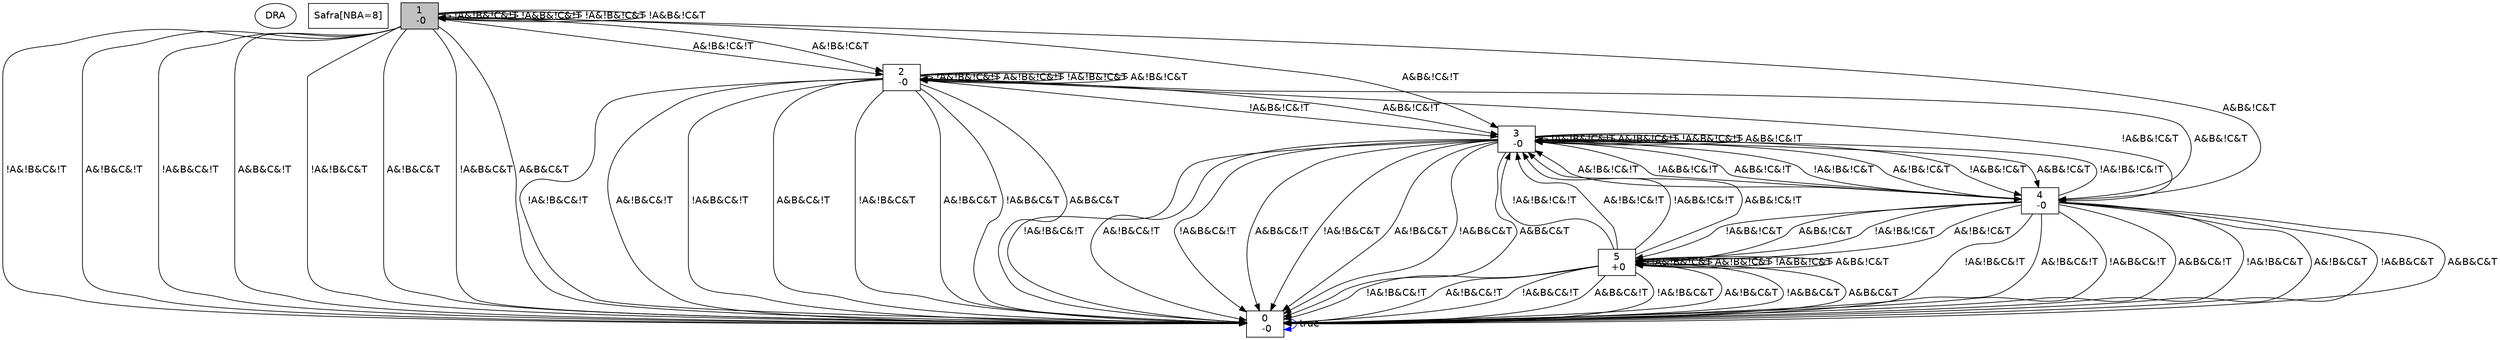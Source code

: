 digraph DRA {
 node [fontname=Helvetica]
 edge [constraints=false, fontname=Helvetica]
"type" [shape=ellipse, label="DRA"]
"comment" [shape=box, label="Safra[NBA=8]"]
"0" [label= "0\n -0", shape=box]
"0" -> "0" [label=" true", color=blue]
"1" [label= "1\n -0", shape=box, style=filled, color=black, fillcolor=grey]
"1" -> "1" [label=" !A&!B&!C&!T"]
"1" -> "2" [label=" A&!B&!C&!T"]
"1" -> "1" [label=" !A&B&!C&!T"]
"1" -> "3" [label=" A&B&!C&!T"]
"1" -> "0" [label=" !A&!B&C&!T"]
"1" -> "0" [label=" A&!B&C&!T"]
"1" -> "0" [label=" !A&B&C&!T"]
"1" -> "0" [label=" A&B&C&!T"]
"1" -> "1" [label=" !A&!B&!C&T"]
"1" -> "2" [label=" A&!B&!C&T"]
"1" -> "1" [label=" !A&B&!C&T"]
"1" -> "4" [label=" A&B&!C&T"]
"1" -> "0" [label=" !A&!B&C&T"]
"1" -> "0" [label=" A&!B&C&T"]
"1" -> "0" [label=" !A&B&C&T"]
"1" -> "0" [label=" A&B&C&T"]
"2" [label= "2\n -0", shape=box]
"2" -> "2" [label=" !A&!B&!C&!T"]
"2" -> "2" [label=" A&!B&!C&!T"]
"2" -> "3" [label=" !A&B&!C&!T"]
"2" -> "3" [label=" A&B&!C&!T"]
"2" -> "0" [label=" !A&!B&C&!T"]
"2" -> "0" [label=" A&!B&C&!T"]
"2" -> "0" [label=" !A&B&C&!T"]
"2" -> "0" [label=" A&B&C&!T"]
"2" -> "2" [label=" !A&!B&!C&T"]
"2" -> "2" [label=" A&!B&!C&T"]
"2" -> "4" [label=" !A&B&!C&T"]
"2" -> "4" [label=" A&B&!C&T"]
"2" -> "0" [label=" !A&!B&C&T"]
"2" -> "0" [label=" A&!B&C&T"]
"2" -> "0" [label=" !A&B&C&T"]
"2" -> "0" [label=" A&B&C&T"]
"3" [label= "3\n -0", shape=box]
"3" -> "3" [label=" !A&!B&!C&!T"]
"3" -> "3" [label=" A&!B&!C&!T"]
"3" -> "3" [label=" !A&B&!C&!T"]
"3" -> "3" [label=" A&B&!C&!T"]
"3" -> "0" [label=" !A&!B&C&!T"]
"3" -> "0" [label=" A&!B&C&!T"]
"3" -> "0" [label=" !A&B&C&!T"]
"3" -> "0" [label=" A&B&C&!T"]
"3" -> "4" [label=" !A&!B&!C&T"]
"3" -> "4" [label=" A&!B&!C&T"]
"3" -> "4" [label=" !A&B&!C&T"]
"3" -> "4" [label=" A&B&!C&T"]
"3" -> "0" [label=" !A&!B&C&T"]
"3" -> "0" [label=" A&!B&C&T"]
"3" -> "0" [label=" !A&B&C&T"]
"3" -> "0" [label=" A&B&C&T"]
"4" [label= "4\n -0", shape=box]
"4" -> "3" [label=" !A&!B&!C&!T"]
"4" -> "3" [label=" A&!B&!C&!T"]
"4" -> "3" [label=" !A&B&!C&!T"]
"4" -> "3" [label=" A&B&!C&!T"]
"4" -> "0" [label=" !A&!B&C&!T"]
"4" -> "0" [label=" A&!B&C&!T"]
"4" -> "0" [label=" !A&B&C&!T"]
"4" -> "0" [label=" A&B&C&!T"]
"4" -> "5" [label=" !A&!B&!C&T"]
"4" -> "5" [label=" A&!B&!C&T"]
"4" -> "5" [label=" !A&B&!C&T"]
"4" -> "5" [label=" A&B&!C&T"]
"4" -> "0" [label=" !A&!B&C&T"]
"4" -> "0" [label=" A&!B&C&T"]
"4" -> "0" [label=" !A&B&C&T"]
"4" -> "0" [label=" A&B&C&T"]
"5" [label= "5\n +0", shape=box]
"5" -> "3" [label=" !A&!B&!C&!T"]
"5" -> "3" [label=" A&!B&!C&!T"]
"5" -> "3" [label=" !A&B&!C&!T"]
"5" -> "3" [label=" A&B&!C&!T"]
"5" -> "0" [label=" !A&!B&C&!T"]
"5" -> "0" [label=" A&!B&C&!T"]
"5" -> "0" [label=" !A&B&C&!T"]
"5" -> "0" [label=" A&B&C&!T"]
"5" -> "5" [label=" !A&!B&!C&T"]
"5" -> "5" [label=" A&!B&!C&T"]
"5" -> "5" [label=" !A&B&!C&T"]
"5" -> "5" [label=" A&B&!C&T"]
"5" -> "0" [label=" !A&!B&C&T"]
"5" -> "0" [label=" A&!B&C&T"]
"5" -> "0" [label=" !A&B&C&T"]
"5" -> "0" [label=" A&B&C&T"]
}
